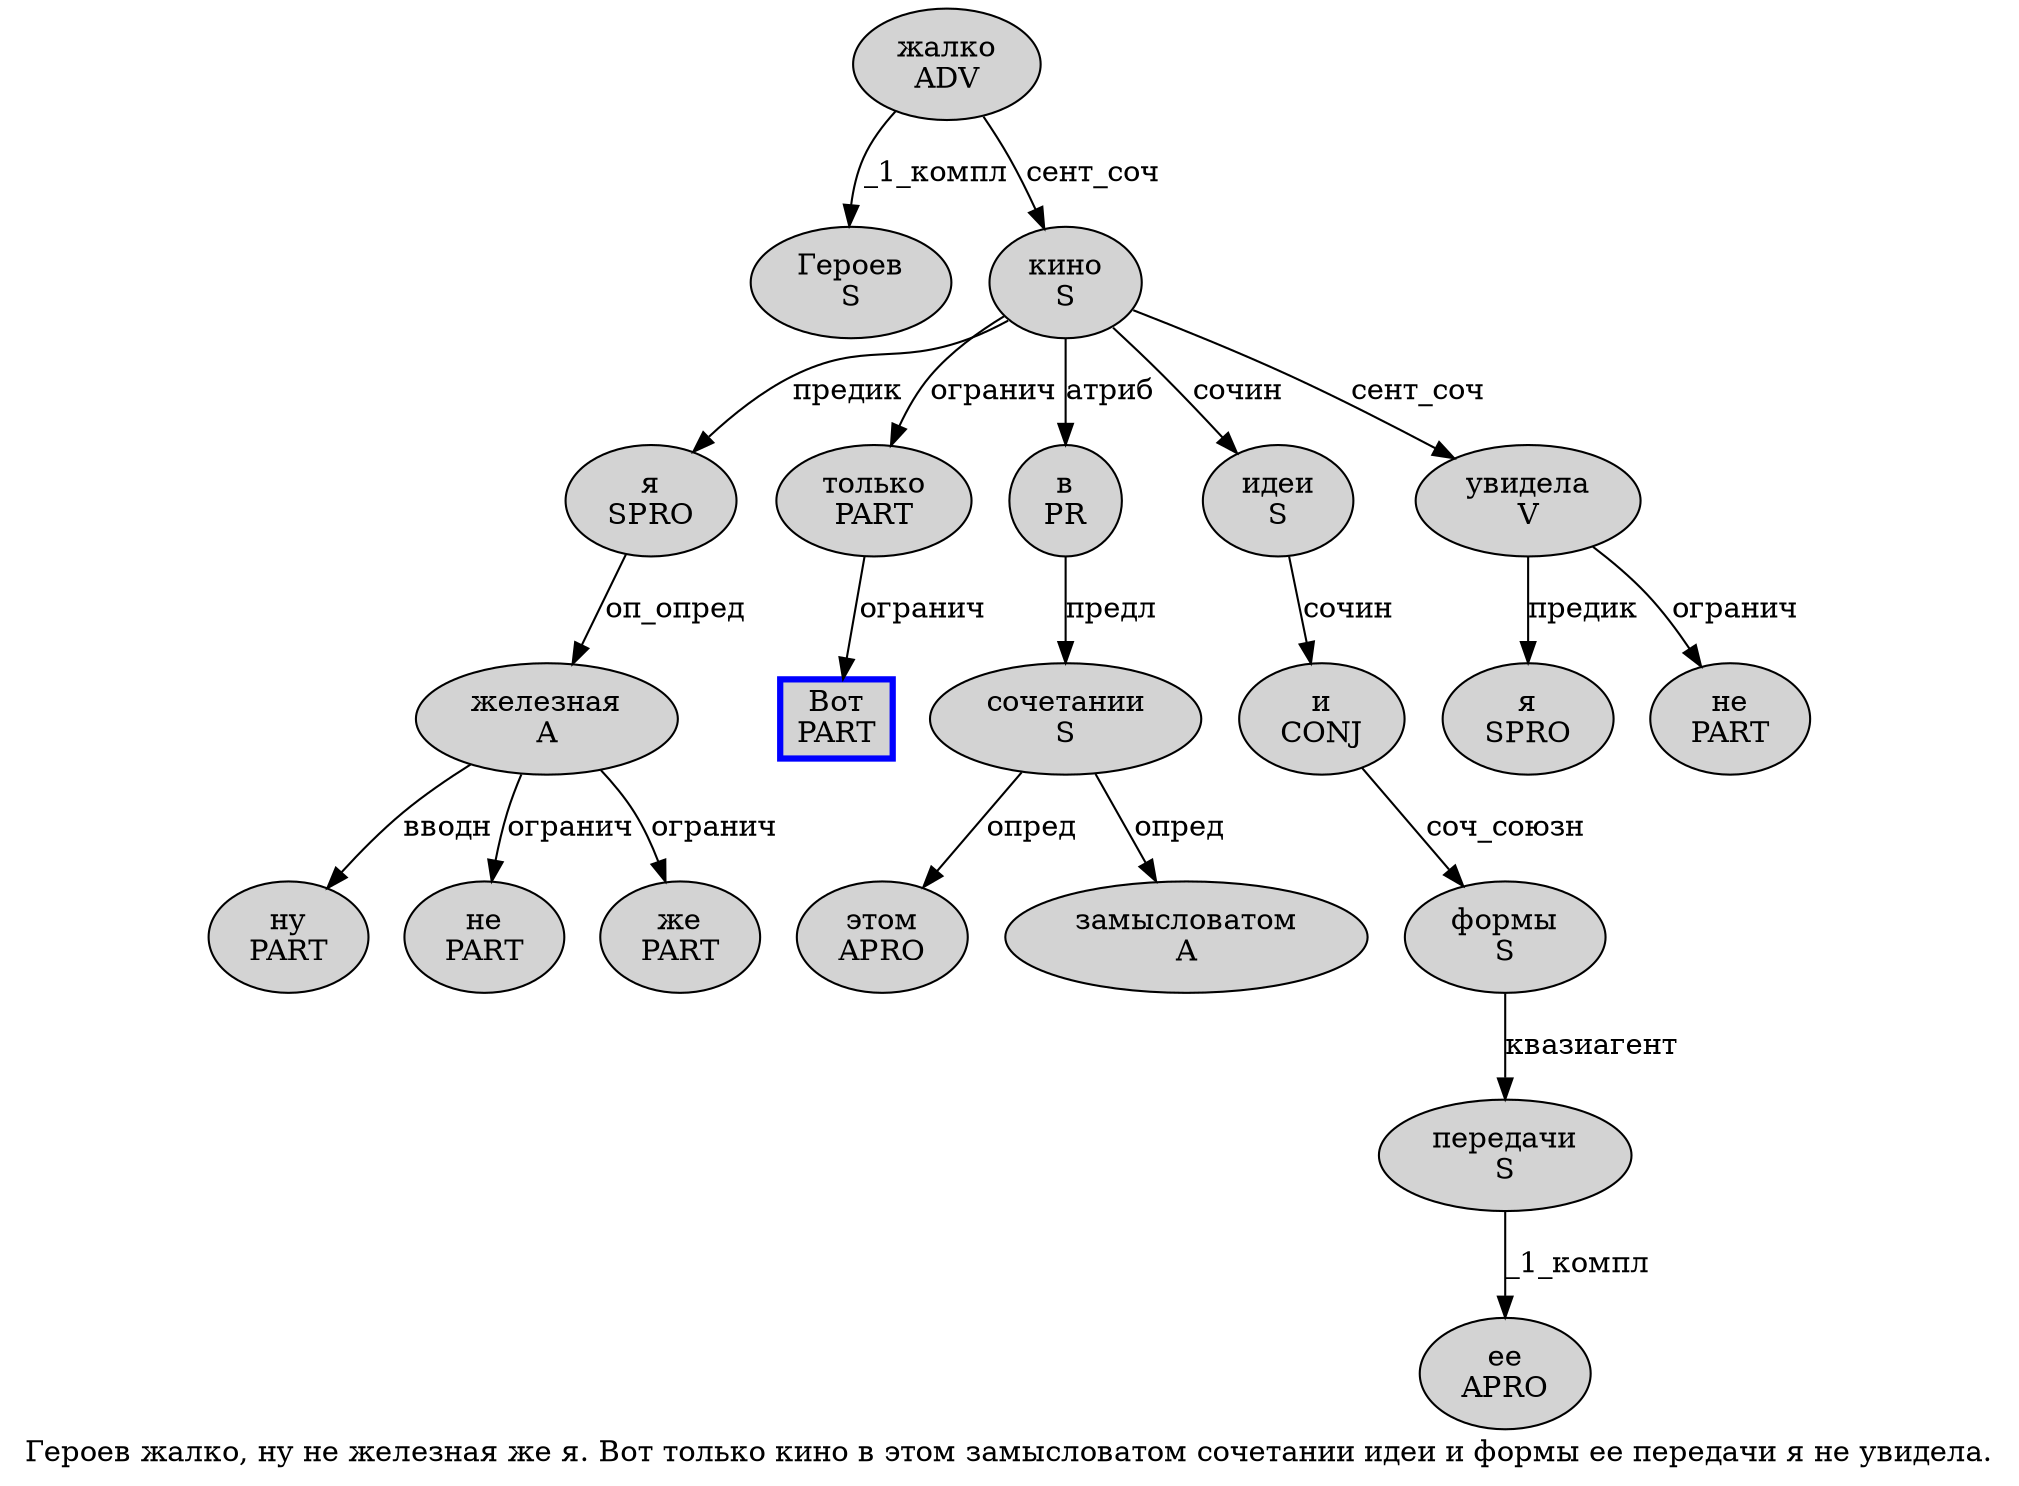 digraph SENTENCE_2420 {
	graph [label="Героев жалко, ну не железная же я. Вот только кино в этом замысловатом сочетании идеи и формы ее передачи я не увидела."]
	node [style=filled]
		0 [label="Героев
S" color="" fillcolor=lightgray penwidth=1 shape=ellipse]
		1 [label="жалко
ADV" color="" fillcolor=lightgray penwidth=1 shape=ellipse]
		3 [label="ну
PART" color="" fillcolor=lightgray penwidth=1 shape=ellipse]
		4 [label="не
PART" color="" fillcolor=lightgray penwidth=1 shape=ellipse]
		5 [label="железная
A" color="" fillcolor=lightgray penwidth=1 shape=ellipse]
		6 [label="же
PART" color="" fillcolor=lightgray penwidth=1 shape=ellipse]
		7 [label="я
SPRO" color="" fillcolor=lightgray penwidth=1 shape=ellipse]
		9 [label="Вот
PART" color=blue fillcolor=lightgray penwidth=3 shape=box]
		10 [label="только
PART" color="" fillcolor=lightgray penwidth=1 shape=ellipse]
		11 [label="кино
S" color="" fillcolor=lightgray penwidth=1 shape=ellipse]
		12 [label="в
PR" color="" fillcolor=lightgray penwidth=1 shape=ellipse]
		13 [label="этом
APRO" color="" fillcolor=lightgray penwidth=1 shape=ellipse]
		14 [label="замысловатом
A" color="" fillcolor=lightgray penwidth=1 shape=ellipse]
		15 [label="сочетании
S" color="" fillcolor=lightgray penwidth=1 shape=ellipse]
		16 [label="идеи
S" color="" fillcolor=lightgray penwidth=1 shape=ellipse]
		17 [label="и
CONJ" color="" fillcolor=lightgray penwidth=1 shape=ellipse]
		18 [label="формы
S" color="" fillcolor=lightgray penwidth=1 shape=ellipse]
		19 [label="ее
APRO" color="" fillcolor=lightgray penwidth=1 shape=ellipse]
		20 [label="передачи
S" color="" fillcolor=lightgray penwidth=1 shape=ellipse]
		21 [label="я
SPRO" color="" fillcolor=lightgray penwidth=1 shape=ellipse]
		22 [label="не
PART" color="" fillcolor=lightgray penwidth=1 shape=ellipse]
		23 [label="увидела
V" color="" fillcolor=lightgray penwidth=1 shape=ellipse]
			20 -> 19 [label="_1_компл"]
			23 -> 21 [label="предик"]
			23 -> 22 [label="огранич"]
			17 -> 18 [label="соч_союзн"]
			1 -> 0 [label="_1_компл"]
			1 -> 11 [label="сент_соч"]
			18 -> 20 [label="квазиагент"]
			16 -> 17 [label="сочин"]
			5 -> 3 [label="вводн"]
			5 -> 4 [label="огранич"]
			5 -> 6 [label="огранич"]
			7 -> 5 [label="оп_опред"]
			15 -> 13 [label="опред"]
			15 -> 14 [label="опред"]
			12 -> 15 [label="предл"]
			10 -> 9 [label="огранич"]
			11 -> 7 [label="предик"]
			11 -> 10 [label="огранич"]
			11 -> 12 [label="атриб"]
			11 -> 16 [label="сочин"]
			11 -> 23 [label="сент_соч"]
}